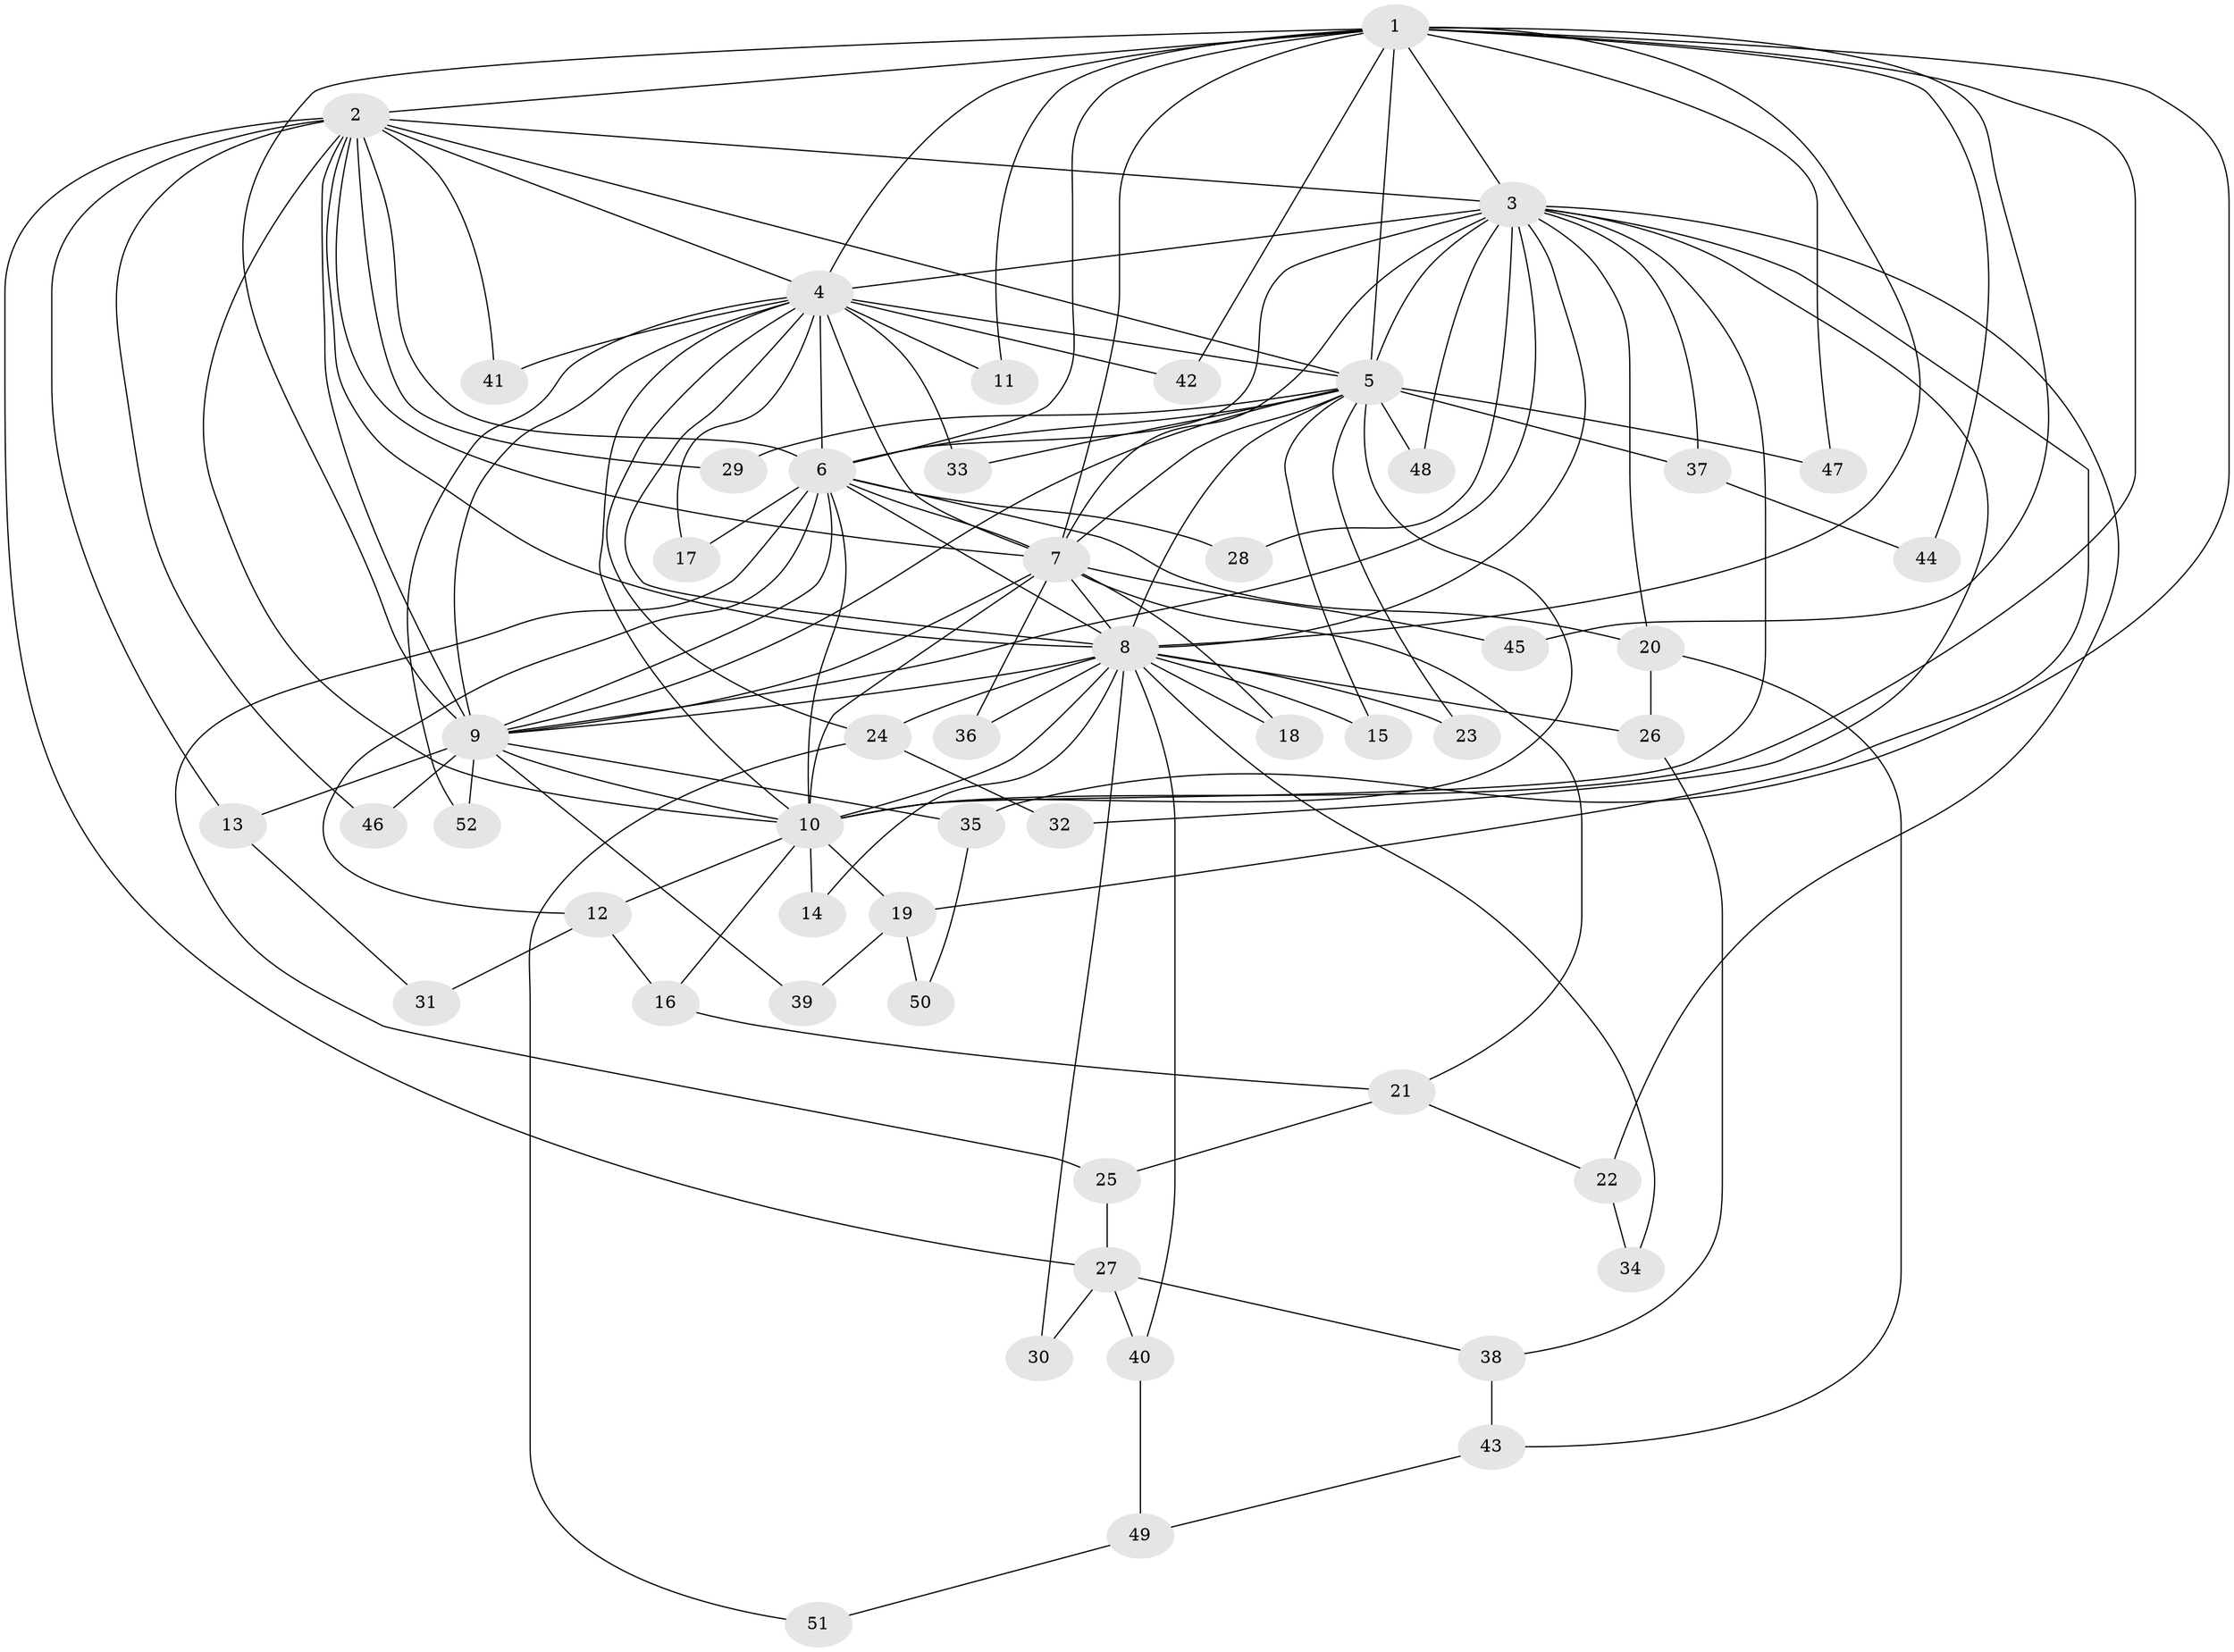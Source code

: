 // coarse degree distribution, {14: 0.05555555555555555, 10: 0.05555555555555555, 1: 0.16666666666666666, 2: 0.4722222222222222, 3: 0.1111111111111111, 4: 0.08333333333333333, 5: 0.027777777777777776, 15: 0.027777777777777776}
// Generated by graph-tools (version 1.1) at 2025/47/03/04/25 21:47:17]
// undirected, 52 vertices, 129 edges
graph export_dot {
graph [start="1"]
  node [color=gray90,style=filled];
  1;
  2;
  3;
  4;
  5;
  6;
  7;
  8;
  9;
  10;
  11;
  12;
  13;
  14;
  15;
  16;
  17;
  18;
  19;
  20;
  21;
  22;
  23;
  24;
  25;
  26;
  27;
  28;
  29;
  30;
  31;
  32;
  33;
  34;
  35;
  36;
  37;
  38;
  39;
  40;
  41;
  42;
  43;
  44;
  45;
  46;
  47;
  48;
  49;
  50;
  51;
  52;
  1 -- 2;
  1 -- 3;
  1 -- 4;
  1 -- 5;
  1 -- 6;
  1 -- 7;
  1 -- 8;
  1 -- 9;
  1 -- 10;
  1 -- 11;
  1 -- 35;
  1 -- 42;
  1 -- 44;
  1 -- 45;
  1 -- 47;
  2 -- 3;
  2 -- 4;
  2 -- 5;
  2 -- 6;
  2 -- 7;
  2 -- 8;
  2 -- 9;
  2 -- 10;
  2 -- 13;
  2 -- 27;
  2 -- 29;
  2 -- 41;
  2 -- 46;
  3 -- 4;
  3 -- 5;
  3 -- 6;
  3 -- 7;
  3 -- 8;
  3 -- 9;
  3 -- 10;
  3 -- 19;
  3 -- 20;
  3 -- 22;
  3 -- 28;
  3 -- 32;
  3 -- 37;
  3 -- 48;
  4 -- 5;
  4 -- 6;
  4 -- 7;
  4 -- 8;
  4 -- 9;
  4 -- 10;
  4 -- 11;
  4 -- 17;
  4 -- 24;
  4 -- 33;
  4 -- 41;
  4 -- 42;
  4 -- 52;
  5 -- 6;
  5 -- 7;
  5 -- 8;
  5 -- 9;
  5 -- 10;
  5 -- 15;
  5 -- 23;
  5 -- 29;
  5 -- 33;
  5 -- 37;
  5 -- 47;
  5 -- 48;
  6 -- 7;
  6 -- 8;
  6 -- 9;
  6 -- 10;
  6 -- 12;
  6 -- 17;
  6 -- 20;
  6 -- 25;
  6 -- 28;
  7 -- 8;
  7 -- 9;
  7 -- 10;
  7 -- 18;
  7 -- 21;
  7 -- 36;
  7 -- 45;
  8 -- 9;
  8 -- 10;
  8 -- 14;
  8 -- 15;
  8 -- 18;
  8 -- 23;
  8 -- 24;
  8 -- 26;
  8 -- 30;
  8 -- 34;
  8 -- 36;
  8 -- 40;
  9 -- 10;
  9 -- 13;
  9 -- 35;
  9 -- 39;
  9 -- 46;
  9 -- 52;
  10 -- 12;
  10 -- 14;
  10 -- 16;
  10 -- 19;
  12 -- 16;
  12 -- 31;
  13 -- 31;
  16 -- 21;
  19 -- 39;
  19 -- 50;
  20 -- 26;
  20 -- 43;
  21 -- 22;
  21 -- 25;
  22 -- 34;
  24 -- 32;
  24 -- 51;
  25 -- 27;
  26 -- 38;
  27 -- 30;
  27 -- 38;
  27 -- 40;
  35 -- 50;
  37 -- 44;
  38 -- 43;
  40 -- 49;
  43 -- 49;
  49 -- 51;
}

